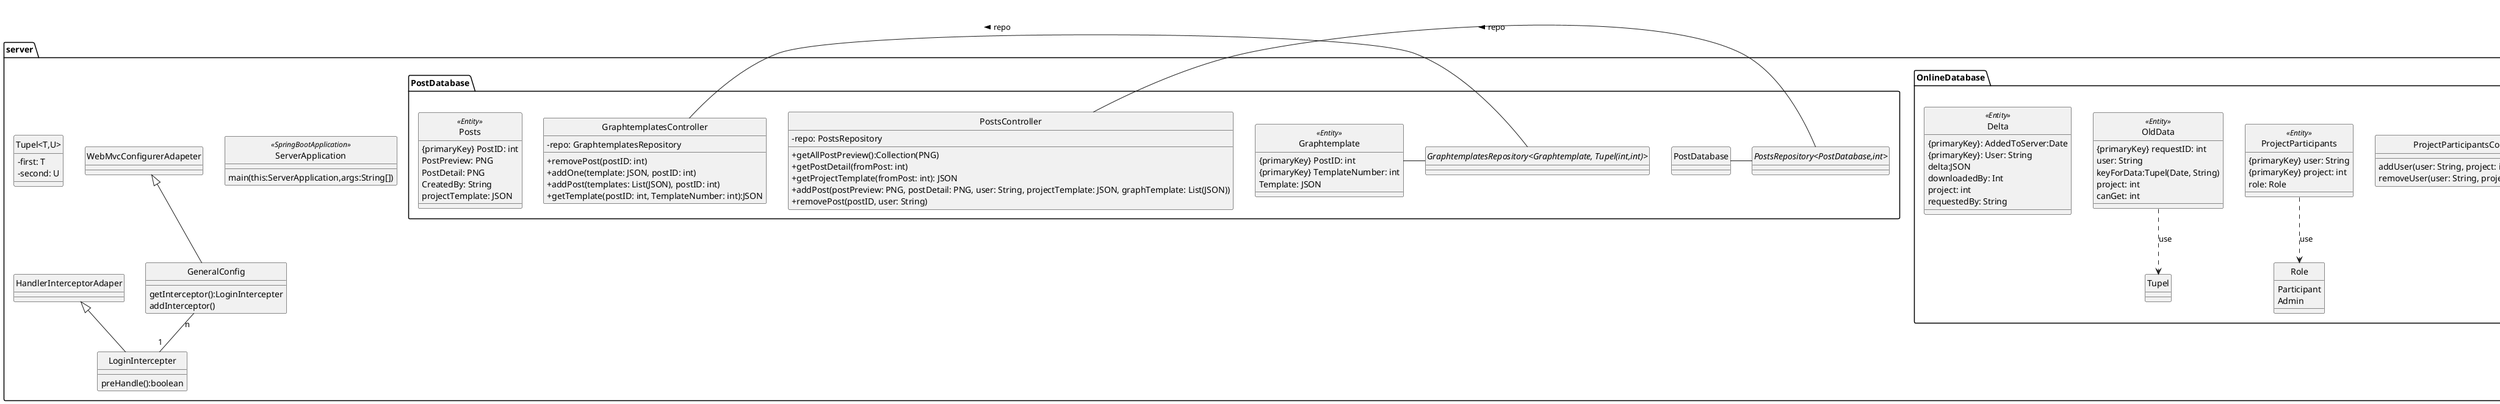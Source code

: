 @startuml

skinparam monochrome true
skinparam shadowing false
skinparam genericDisplay old
skinparam classAttributeIconSize 0
hide circle


package Spring{
class HandlerInterceptorAdaper{}
class WebMvcConfigurerAdapeter{}

}
package server
{
    GeneralConfig "n" -- "1" LoginIntercepter


/'interface RequestToServer<<interface>>{

  +saveDelta(project: int, delta: String, user: String) /' don't know the Type of Token nor String
  +getLatestDelta(lastDataIdentifier: String, user: String): JSON
  +addUser(project: int, user: String): String
   +removeUser(project: int, delta: String, removedUser: String, admin: String): void
   +getOldData(lastDataIdentifier: String, project: int, user: String ): JSON /' i'm not sure if its enough


    +showPosts(user: String): List of png /'probably Png
    +displayPost(postID: int, user: String): List of png /'probably Png
    +downloadTemplate(templateID: int, String): JSON /' i'm not sure, if we have something like a templateID, or we need a postID and a templateID

  }

note right of RequestToServer
  First request for using the server, triggered by an action from the user.
    end note


'/


    class ServerApplication <<SpringBootApplication>>{
        main(this:ServerApplication,args:String[])
    }
    class GeneralConfig extends WebMvcConfigurerAdapeter{
        getInterceptor():LoginIntercepter
        addInterceptor()
    }
    class LoginIntercepter extends HandlerInterceptorAdaper{
        preHandle():boolean /'Wie auch immer der Login stattfindet'/
    }
package OnlineDatabase{
    DeltaController - DeltaRepository : repo <
    OldDataController - OldDataRepository : repo <
    ProjectParticipants ..> Role : use
    OldData ..> Tupel : use
    ProjectParticipantsController - ProjectParticipantsRepository : repo <

    class OldData<<Entity>>{
        {primaryKey} requestID: int
         user: String
         {field}keyForData:Tupel(Date, String)
        project: int
        canGet: int
    }
    class OldDataController{
        - repo: OldDataRepository
        + add(user: String, keyForData: Tupel(Date, String), project: int):requestID
        + IsDataAvailable(requestID): boolean
        +removeRequest(requestID)
    }

    interface OldDataRepository{}

    class Delta <<Entity>> {
        {primaryKey}: AddedToServer:Date
        {primaryKey}: User: String
        delta:JSON
        downloadedBy: Int
        project: int
        requestedBy: String
    }
    class DeltaController {
        - repo: DeltaRepository
        + getLatestDelta(primaryKey: Tupel(Date,String), project: int): Tupel(Collection<Delta>,latestDelta: Tupel(Date, String))
        + saveDelta(project: int, delta: String, user: String)
        + getOldData(PrimaryKey(Data, String), requestID: int, project: int) :Tupel(Collection<Delta>,latestDelta: Tupel(Date, String))
    }
    interface DeltaRepository < Delta, Tupel(Date, String)>{
    deleteOldData()
    deleteDownloadedData()
    }
    interface ProjectParticipantsRepository <ProjectParticipants,Tupel(String, int)>{
         participates(user: String, project: int): boolean
         isAdmin(user: String, project: int): boolean
         getAmountOfPartition(project: int): int
    }
    class ProjectParticipantsController{
         addUser(user: String, project: int):boolean
         removeUser(user: String, project: int): boolean
    }
    class ProjectParticipants <<Entity>>{
        {primaryKey} user: String
        {primaryKey} project: int
        role: Role
    }
    enum Role{
        Participant
        Admin
    }
}
package PostDatabase{
    PostDatabase - PostsRepository
    Graphtemplate - GraphtemplatesRepository
    PostsController - PostsRepository : repo <
    GraphtemplatesController - GraphtemplatesRepository : repo <

    class Posts <<Entity>>{
        {primaryKey} PostID: int
        PostPreview: PNG
        PostDetail: PNG
        CreatedBy: String
        projectTemplate: JSON
    }
    interface PostsRepository <PostDatabase,int>{}

    class PostsController{
        - repo: PostsRepository
        + getAllPostPreview():Collection(PNG)
        + getPostDetail(fromPost: int)
        + getProjectTemplate(fromPost: int): JSON
        + addPost(postPreview: PNG, postDetail: PNG, user: String, projectTemplate: JSON, graphTemplate: List(JSON))
        + removePost(postID, user: String)
    }

    class Graphtemplate <<Entity>>{
        {primaryKey} PostID: int
        {primaryKey} TemplateNumber: int
        Template: JSON
    }
    interface GraphtemplatesRepository<Graphtemplate, Tupel(int,int)>{}

    class GraphtemplatesController {
        -repo: GraphtemplatesRepository
        +removePost(postID: int)
        + addOne(template: JSON, postID: int)
        + addPost(templates: List(JSON), postID: int)
        + getTemplate(postID: int, TemplateNumber: int):JSON
    }
  }
  class Tupel <T,U> {
      - first: T
      - second: U
  }
}




@enduml